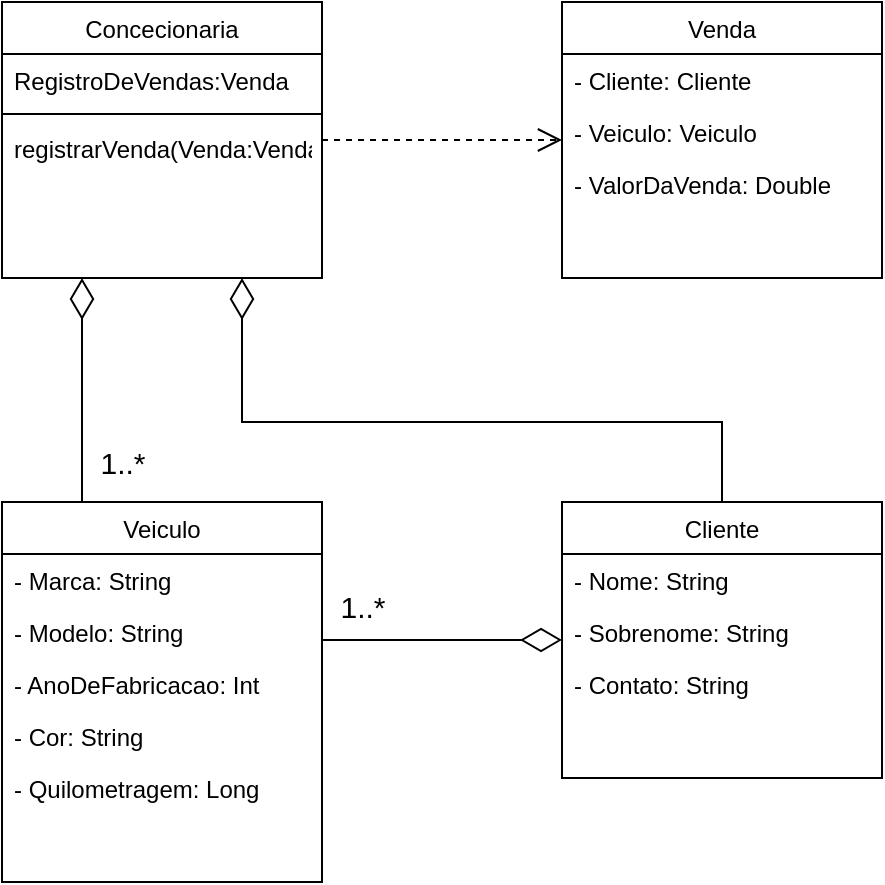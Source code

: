 <mxfile version="13.6.9" type="device"><diagram id="C5RBs43oDa-KdzZeNtuy" name="Page-1"><mxGraphModel dx="868" dy="460" grid="1" gridSize="10" guides="1" tooltips="1" connect="1" arrows="1" fold="1" page="1" pageScale="1" pageWidth="827" pageHeight="1169" math="0" shadow="0"><root><mxCell id="WIyWlLk6GJQsqaUBKTNV-0"/><mxCell id="WIyWlLk6GJQsqaUBKTNV-1" parent="WIyWlLk6GJQsqaUBKTNV-0"/><mxCell id="zkfFHV4jXpPFQw0GAbJ--0" value="Concecionaria" style="swimlane;fontStyle=0;align=center;verticalAlign=top;childLayout=stackLayout;horizontal=1;startSize=26;horizontalStack=0;resizeParent=1;resizeLast=0;collapsible=1;marginBottom=0;rounded=0;shadow=0;strokeWidth=1;" parent="WIyWlLk6GJQsqaUBKTNV-1" vertex="1"><mxGeometry x="70" y="80" width="160" height="138" as="geometry"><mxRectangle x="230" y="140" width="160" height="26" as="alternateBounds"/></mxGeometry></mxCell><mxCell id="zkfFHV4jXpPFQw0GAbJ--3" value="RegistroDeVendas:Venda" style="text;align=left;verticalAlign=top;spacingLeft=4;spacingRight=4;overflow=hidden;rotatable=0;points=[[0,0.5],[1,0.5]];portConstraint=eastwest;rounded=0;shadow=0;html=0;" parent="zkfFHV4jXpPFQw0GAbJ--0" vertex="1"><mxGeometry y="26" width="160" height="26" as="geometry"/></mxCell><mxCell id="zkfFHV4jXpPFQw0GAbJ--4" value="" style="line;html=1;strokeWidth=1;align=left;verticalAlign=middle;spacingTop=-1;spacingLeft=3;spacingRight=3;rotatable=0;labelPosition=right;points=[];portConstraint=eastwest;" parent="zkfFHV4jXpPFQw0GAbJ--0" vertex="1"><mxGeometry y="52" width="160" height="8" as="geometry"/></mxCell><mxCell id="zkfFHV4jXpPFQw0GAbJ--5" value="registrarVenda(Venda:Venda):&#10;" style="text;align=left;verticalAlign=top;spacingLeft=4;spacingRight=4;overflow=hidden;rotatable=0;points=[[0,0.5],[1,0.5]];portConstraint=eastwest;" parent="zkfFHV4jXpPFQw0GAbJ--0" vertex="1"><mxGeometry y="60" width="160" height="26" as="geometry"/></mxCell><mxCell id="bQZllc3uRu_esVEM_e-5-12" value="Veiculo" style="swimlane;fontStyle=0;align=center;verticalAlign=top;childLayout=stackLayout;horizontal=1;startSize=26;horizontalStack=0;resizeParent=1;resizeLast=0;collapsible=1;marginBottom=0;rounded=0;shadow=0;strokeWidth=1;" vertex="1" parent="WIyWlLk6GJQsqaUBKTNV-1"><mxGeometry x="70" y="330" width="160" height="190" as="geometry"><mxRectangle x="230" y="140" width="160" height="26" as="alternateBounds"/></mxGeometry></mxCell><mxCell id="bQZllc3uRu_esVEM_e-5-13" value="- Marca: String" style="text;align=left;verticalAlign=top;spacingLeft=4;spacingRight=4;overflow=hidden;rotatable=0;points=[[0,0.5],[1,0.5]];portConstraint=eastwest;" vertex="1" parent="bQZllc3uRu_esVEM_e-5-12"><mxGeometry y="26" width="160" height="26" as="geometry"/></mxCell><mxCell id="bQZllc3uRu_esVEM_e-5-14" value="- Modelo: String" style="text;align=left;verticalAlign=top;spacingLeft=4;spacingRight=4;overflow=hidden;rotatable=0;points=[[0,0.5],[1,0.5]];portConstraint=eastwest;rounded=0;shadow=0;html=0;" vertex="1" parent="bQZllc3uRu_esVEM_e-5-12"><mxGeometry y="52" width="160" height="26" as="geometry"/></mxCell><mxCell id="bQZllc3uRu_esVEM_e-5-15" value="- AnoDeFabricacao: Int" style="text;align=left;verticalAlign=top;spacingLeft=4;spacingRight=4;overflow=hidden;rotatable=0;points=[[0,0.5],[1,0.5]];portConstraint=eastwest;rounded=0;shadow=0;html=0;" vertex="1" parent="bQZllc3uRu_esVEM_e-5-12"><mxGeometry y="78" width="160" height="26" as="geometry"/></mxCell><mxCell id="bQZllc3uRu_esVEM_e-5-18" value="- Cor: String" style="text;align=left;verticalAlign=top;spacingLeft=4;spacingRight=4;overflow=hidden;rotatable=0;points=[[0,0.5],[1,0.5]];portConstraint=eastwest;rounded=0;shadow=0;html=0;" vertex="1" parent="bQZllc3uRu_esVEM_e-5-12"><mxGeometry y="104" width="160" height="26" as="geometry"/></mxCell><mxCell id="bQZllc3uRu_esVEM_e-5-19" value="- Quilometragem: Long" style="text;align=left;verticalAlign=top;spacingLeft=4;spacingRight=4;overflow=hidden;rotatable=0;points=[[0,0.5],[1,0.5]];portConstraint=eastwest;rounded=0;shadow=0;html=0;" vertex="1" parent="bQZllc3uRu_esVEM_e-5-12"><mxGeometry y="130" width="160" height="26" as="geometry"/></mxCell><mxCell id="bQZllc3uRu_esVEM_e-5-20" value="" style="endArrow=diamondThin;html=1;endFill=0;endSize=18;edgeStyle=orthogonalEdgeStyle;" edge="1" parent="WIyWlLk6GJQsqaUBKTNV-1" source="bQZllc3uRu_esVEM_e-5-12" target="zkfFHV4jXpPFQw0GAbJ--0"><mxGeometry width="50" height="50" relative="1" as="geometry"><mxPoint x="390" y="380" as="sourcePoint"/><mxPoint x="440" y="330" as="targetPoint"/><Array as="points"><mxPoint x="110" y="290"/><mxPoint x="110" y="290"/></Array></mxGeometry></mxCell><mxCell id="bQZllc3uRu_esVEM_e-5-24" value="&lt;font style=&quot;font-size: 15px&quot;&gt;1..*&lt;/font&gt;" style="edgeLabel;html=1;align=center;verticalAlign=middle;resizable=0;points=[];" vertex="1" connectable="0" parent="bQZllc3uRu_esVEM_e-5-20"><mxGeometry x="-0.286" y="25" relative="1" as="geometry"><mxPoint x="45" y="20" as="offset"/></mxGeometry></mxCell><mxCell id="bQZllc3uRu_esVEM_e-5-21" value="" style="endArrow=diamondThin;html=1;endFill=0;endSize=18;edgeStyle=orthogonalEdgeStyle;rounded=0;" edge="1" parent="WIyWlLk6GJQsqaUBKTNV-1" source="bQZllc3uRu_esVEM_e-5-0" target="zkfFHV4jXpPFQw0GAbJ--0"><mxGeometry width="50" height="50" relative="1" as="geometry"><mxPoint x="160" y="340" as="sourcePoint"/><mxPoint x="160" y="228" as="targetPoint"/><Array as="points"><mxPoint x="430" y="290"/><mxPoint x="190" y="290"/></Array></mxGeometry></mxCell><mxCell id="bQZllc3uRu_esVEM_e-5-22" value="" style="endArrow=open;html=1;endFill=0;endSize=10;edgeStyle=orthogonalEdgeStyle;dashed=1;" edge="1" parent="WIyWlLk6GJQsqaUBKTNV-1" source="zkfFHV4jXpPFQw0GAbJ--0" target="bQZllc3uRu_esVEM_e-5-6"><mxGeometry width="50" height="50" relative="1" as="geometry"><mxPoint x="120" y="340" as="sourcePoint"/><mxPoint x="120" y="228" as="targetPoint"/><Array as="points"/></mxGeometry></mxCell><mxCell id="bQZllc3uRu_esVEM_e-5-23" value="" style="endArrow=diamondThin;html=1;endFill=0;endSize=18;edgeStyle=orthogonalEdgeStyle;rounded=0;" edge="1" parent="WIyWlLk6GJQsqaUBKTNV-1" source="bQZllc3uRu_esVEM_e-5-12" target="bQZllc3uRu_esVEM_e-5-0"><mxGeometry width="50" height="50" relative="1" as="geometry"><mxPoint x="120" y="340" as="sourcePoint"/><mxPoint x="120" y="228" as="targetPoint"/><Array as="points"><mxPoint x="270" y="399"/><mxPoint x="270" y="399"/></Array></mxGeometry></mxCell><mxCell id="bQZllc3uRu_esVEM_e-5-25" value="1..*" style="edgeLabel;html=1;align=center;verticalAlign=middle;resizable=0;points=[];fontSize=15;" vertex="1" connectable="0" parent="bQZllc3uRu_esVEM_e-5-23"><mxGeometry x="-0.333" y="24" relative="1" as="geometry"><mxPoint x="-20" y="7" as="offset"/></mxGeometry></mxCell><mxCell id="bQZllc3uRu_esVEM_e-5-0" value="Cliente" style="swimlane;fontStyle=0;align=center;verticalAlign=top;childLayout=stackLayout;horizontal=1;startSize=26;horizontalStack=0;resizeParent=1;resizeLast=0;collapsible=1;marginBottom=0;rounded=0;shadow=0;strokeWidth=1;" vertex="1" parent="WIyWlLk6GJQsqaUBKTNV-1"><mxGeometry x="350" y="330" width="160" height="138" as="geometry"><mxRectangle x="230" y="140" width="160" height="26" as="alternateBounds"/></mxGeometry></mxCell><mxCell id="bQZllc3uRu_esVEM_e-5-1" value="- Nome: String" style="text;align=left;verticalAlign=top;spacingLeft=4;spacingRight=4;overflow=hidden;rotatable=0;points=[[0,0.5],[1,0.5]];portConstraint=eastwest;" vertex="1" parent="bQZllc3uRu_esVEM_e-5-0"><mxGeometry y="26" width="160" height="26" as="geometry"/></mxCell><mxCell id="bQZllc3uRu_esVEM_e-5-2" value="- Sobrenome: String" style="text;align=left;verticalAlign=top;spacingLeft=4;spacingRight=4;overflow=hidden;rotatable=0;points=[[0,0.5],[1,0.5]];portConstraint=eastwest;rounded=0;shadow=0;html=0;" vertex="1" parent="bQZllc3uRu_esVEM_e-5-0"><mxGeometry y="52" width="160" height="26" as="geometry"/></mxCell><mxCell id="bQZllc3uRu_esVEM_e-5-3" value="- Contato: String" style="text;align=left;verticalAlign=top;spacingLeft=4;spacingRight=4;overflow=hidden;rotatable=0;points=[[0,0.5],[1,0.5]];portConstraint=eastwest;rounded=0;shadow=0;html=0;" vertex="1" parent="bQZllc3uRu_esVEM_e-5-0"><mxGeometry y="78" width="160" height="26" as="geometry"/></mxCell><mxCell id="bQZllc3uRu_esVEM_e-5-6" value="Venda" style="swimlane;fontStyle=0;align=center;verticalAlign=top;childLayout=stackLayout;horizontal=1;startSize=26;horizontalStack=0;resizeParent=1;resizeLast=0;collapsible=1;marginBottom=0;rounded=0;shadow=0;strokeWidth=1;" vertex="1" parent="WIyWlLk6GJQsqaUBKTNV-1"><mxGeometry x="350" y="80" width="160" height="138" as="geometry"><mxRectangle x="230" y="140" width="160" height="26" as="alternateBounds"/></mxGeometry></mxCell><mxCell id="bQZllc3uRu_esVEM_e-5-7" value="- Cliente: Cliente" style="text;align=left;verticalAlign=top;spacingLeft=4;spacingRight=4;overflow=hidden;rotatable=0;points=[[0,0.5],[1,0.5]];portConstraint=eastwest;" vertex="1" parent="bQZllc3uRu_esVEM_e-5-6"><mxGeometry y="26" width="160" height="26" as="geometry"/></mxCell><mxCell id="bQZllc3uRu_esVEM_e-5-8" value="- Veiculo: Veiculo" style="text;align=left;verticalAlign=top;spacingLeft=4;spacingRight=4;overflow=hidden;rotatable=0;points=[[0,0.5],[1,0.5]];portConstraint=eastwest;rounded=0;shadow=0;html=0;" vertex="1" parent="bQZllc3uRu_esVEM_e-5-6"><mxGeometry y="52" width="160" height="26" as="geometry"/></mxCell><mxCell id="bQZllc3uRu_esVEM_e-5-9" value="- ValorDaVenda: Double" style="text;align=left;verticalAlign=top;spacingLeft=4;spacingRight=4;overflow=hidden;rotatable=0;points=[[0,0.5],[1,0.5]];portConstraint=eastwest;rounded=0;shadow=0;html=0;" vertex="1" parent="bQZllc3uRu_esVEM_e-5-6"><mxGeometry y="78" width="160" height="26" as="geometry"/></mxCell></root></mxGraphModel></diagram></mxfile>